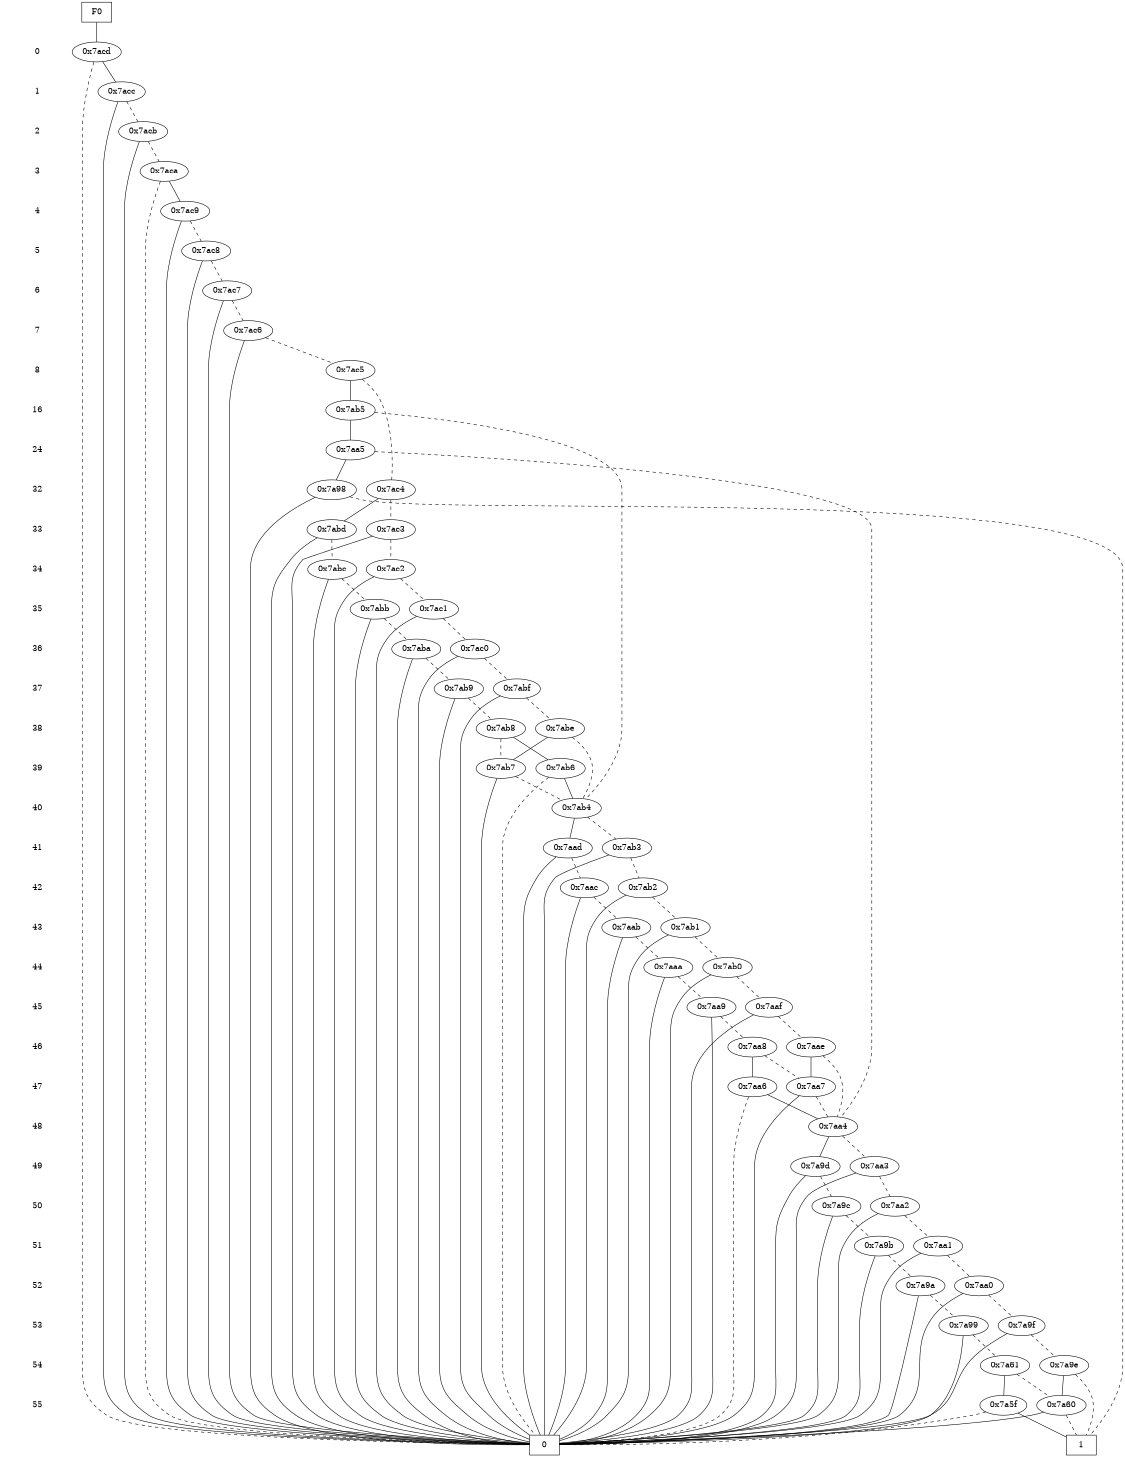 digraph "DD" {
size = "7.5,10"
center = true;
edge [dir = none];
{ node [shape = plaintext];
  edge [style = invis];
  "CONST NODES" [style = invis];
" 0 " -> " 1 " -> " 2 " -> " 3 " -> " 4 " -> " 5 " -> " 6 " -> " 7 " -> " 8 " -> " 16 " -> " 24 " -> " 32 " -> " 33 " -> " 34 " -> " 35 " -> " 36 " -> " 37 " -> " 38 " -> " 39 " -> " 40 " -> " 41 " -> " 42 " -> " 43 " -> " 44 " -> " 45 " -> " 46 " -> " 47 " -> " 48 " -> " 49 " -> " 50 " -> " 51 " -> " 52 " -> " 53 " -> " 54 " -> " 55 " -> "CONST NODES"; 
}
{ rank = same; node [shape = box]; edge [style = invis];
"F0"; }
{ rank = same; " 0 ";
"0x7acd";
}
{ rank = same; " 1 ";
"0x7acc";
}
{ rank = same; " 2 ";
"0x7acb";
}
{ rank = same; " 3 ";
"0x7aca";
}
{ rank = same; " 4 ";
"0x7ac9";
}
{ rank = same; " 5 ";
"0x7ac8";
}
{ rank = same; " 6 ";
"0x7ac7";
}
{ rank = same; " 7 ";
"0x7ac6";
}
{ rank = same; " 8 ";
"0x7ac5";
}
{ rank = same; " 16 ";
"0x7ab5";
}
{ rank = same; " 24 ";
"0x7aa5";
}
{ rank = same; " 32 ";
"0x7ac4";
"0x7a98";
}
{ rank = same; " 33 ";
"0x7abd";
"0x7ac3";
}
{ rank = same; " 34 ";
"0x7abc";
"0x7ac2";
}
{ rank = same; " 35 ";
"0x7abb";
"0x7ac1";
}
{ rank = same; " 36 ";
"0x7aba";
"0x7ac0";
}
{ rank = same; " 37 ";
"0x7ab9";
"0x7abf";
}
{ rank = same; " 38 ";
"0x7abe";
"0x7ab8";
}
{ rank = same; " 39 ";
"0x7ab7";
"0x7ab6";
}
{ rank = same; " 40 ";
"0x7ab4";
}
{ rank = same; " 41 ";
"0x7aad";
"0x7ab3";
}
{ rank = same; " 42 ";
"0x7aac";
"0x7ab2";
}
{ rank = same; " 43 ";
"0x7aab";
"0x7ab1";
}
{ rank = same; " 44 ";
"0x7aaa";
"0x7ab0";
}
{ rank = same; " 45 ";
"0x7aaf";
"0x7aa9";
}
{ rank = same; " 46 ";
"0x7aa8";
"0x7aae";
}
{ rank = same; " 47 ";
"0x7aa6";
"0x7aa7";
}
{ rank = same; " 48 ";
"0x7aa4";
}
{ rank = same; " 49 ";
"0x7a9d";
"0x7aa3";
}
{ rank = same; " 50 ";
"0x7a9c";
"0x7aa2";
}
{ rank = same; " 51 ";
"0x7a9b";
"0x7aa1";
}
{ rank = same; " 52 ";
"0x7a9a";
"0x7aa0";
}
{ rank = same; " 53 ";
"0x7a9f";
"0x7a99";
}
{ rank = same; " 54 ";
"0x7a61";
"0x7a9e";
}
{ rank = same; " 55 ";
"0x7a5f";
"0x7a60";
}
{ rank = same; "CONST NODES";
{ node [shape = box]; "0x4beb";
"0x4bea";
}
}
"F0" -> "0x7acd" [style = solid];
"0x7acd" -> "0x7acc";
"0x7acd" -> "0x4beb" [style = dashed];
"0x7acc" -> "0x4beb";
"0x7acc" -> "0x7acb" [style = dashed];
"0x7acb" -> "0x4beb";
"0x7acb" -> "0x7aca" [style = dashed];
"0x7aca" -> "0x7ac9";
"0x7aca" -> "0x4beb" [style = dashed];
"0x7ac9" -> "0x4beb";
"0x7ac9" -> "0x7ac8" [style = dashed];
"0x7ac8" -> "0x4beb";
"0x7ac8" -> "0x7ac7" [style = dashed];
"0x7ac7" -> "0x4beb";
"0x7ac7" -> "0x7ac6" [style = dashed];
"0x7ac6" -> "0x4beb";
"0x7ac6" -> "0x7ac5" [style = dashed];
"0x7ac5" -> "0x7ab5";
"0x7ac5" -> "0x7ac4" [style = dashed];
"0x7ab5" -> "0x7aa5";
"0x7ab5" -> "0x7ab4" [style = dashed];
"0x7aa5" -> "0x7a98";
"0x7aa5" -> "0x7aa4" [style = dashed];
"0x7ac4" -> "0x7abd";
"0x7ac4" -> "0x7ac3" [style = dashed];
"0x7a98" -> "0x4beb";
"0x7a98" -> "0x4bea" [style = dashed];
"0x7abd" -> "0x4beb";
"0x7abd" -> "0x7abc" [style = dashed];
"0x7ac3" -> "0x4beb";
"0x7ac3" -> "0x7ac2" [style = dashed];
"0x7abc" -> "0x4beb";
"0x7abc" -> "0x7abb" [style = dashed];
"0x7ac2" -> "0x4beb";
"0x7ac2" -> "0x7ac1" [style = dashed];
"0x7abb" -> "0x4beb";
"0x7abb" -> "0x7aba" [style = dashed];
"0x7ac1" -> "0x4beb";
"0x7ac1" -> "0x7ac0" [style = dashed];
"0x7aba" -> "0x4beb";
"0x7aba" -> "0x7ab9" [style = dashed];
"0x7ac0" -> "0x4beb";
"0x7ac0" -> "0x7abf" [style = dashed];
"0x7ab9" -> "0x4beb";
"0x7ab9" -> "0x7ab8" [style = dashed];
"0x7abf" -> "0x4beb";
"0x7abf" -> "0x7abe" [style = dashed];
"0x7abe" -> "0x7ab7";
"0x7abe" -> "0x7ab4" [style = dashed];
"0x7ab8" -> "0x7ab6";
"0x7ab8" -> "0x7ab7" [style = dashed];
"0x7ab7" -> "0x4beb";
"0x7ab7" -> "0x7ab4" [style = dashed];
"0x7ab6" -> "0x7ab4";
"0x7ab6" -> "0x4beb" [style = dashed];
"0x7ab4" -> "0x7aad";
"0x7ab4" -> "0x7ab3" [style = dashed];
"0x7aad" -> "0x4beb";
"0x7aad" -> "0x7aac" [style = dashed];
"0x7ab3" -> "0x4beb";
"0x7ab3" -> "0x7ab2" [style = dashed];
"0x7aac" -> "0x4beb";
"0x7aac" -> "0x7aab" [style = dashed];
"0x7ab2" -> "0x4beb";
"0x7ab2" -> "0x7ab1" [style = dashed];
"0x7aab" -> "0x4beb";
"0x7aab" -> "0x7aaa" [style = dashed];
"0x7ab1" -> "0x4beb";
"0x7ab1" -> "0x7ab0" [style = dashed];
"0x7aaa" -> "0x4beb";
"0x7aaa" -> "0x7aa9" [style = dashed];
"0x7ab0" -> "0x4beb";
"0x7ab0" -> "0x7aaf" [style = dashed];
"0x7aaf" -> "0x4beb";
"0x7aaf" -> "0x7aae" [style = dashed];
"0x7aa9" -> "0x4beb";
"0x7aa9" -> "0x7aa8" [style = dashed];
"0x7aa8" -> "0x7aa6";
"0x7aa8" -> "0x7aa7" [style = dashed];
"0x7aae" -> "0x7aa7";
"0x7aae" -> "0x7aa4" [style = dashed];
"0x7aa6" -> "0x7aa4";
"0x7aa6" -> "0x4beb" [style = dashed];
"0x7aa7" -> "0x4beb";
"0x7aa7" -> "0x7aa4" [style = dashed];
"0x7aa4" -> "0x7a9d";
"0x7aa4" -> "0x7aa3" [style = dashed];
"0x7a9d" -> "0x4beb";
"0x7a9d" -> "0x7a9c" [style = dashed];
"0x7aa3" -> "0x4beb";
"0x7aa3" -> "0x7aa2" [style = dashed];
"0x7a9c" -> "0x4beb";
"0x7a9c" -> "0x7a9b" [style = dashed];
"0x7aa2" -> "0x4beb";
"0x7aa2" -> "0x7aa1" [style = dashed];
"0x7a9b" -> "0x4beb";
"0x7a9b" -> "0x7a9a" [style = dashed];
"0x7aa1" -> "0x4beb";
"0x7aa1" -> "0x7aa0" [style = dashed];
"0x7a9a" -> "0x4beb";
"0x7a9a" -> "0x7a99" [style = dashed];
"0x7aa0" -> "0x4beb";
"0x7aa0" -> "0x7a9f" [style = dashed];
"0x7a9f" -> "0x4beb";
"0x7a9f" -> "0x7a9e" [style = dashed];
"0x7a99" -> "0x4beb";
"0x7a99" -> "0x7a61" [style = dashed];
"0x7a61" -> "0x7a5f";
"0x7a61" -> "0x7a60" [style = dashed];
"0x7a9e" -> "0x7a60";
"0x7a9e" -> "0x4bea" [style = dashed];
"0x7a5f" -> "0x4bea";
"0x7a5f" -> "0x4beb" [style = dashed];
"0x7a60" -> "0x4beb";
"0x7a60" -> "0x4bea" [style = dashed];
"0x4beb" [label = "0"];
"0x4bea" [label = "1"];
}
